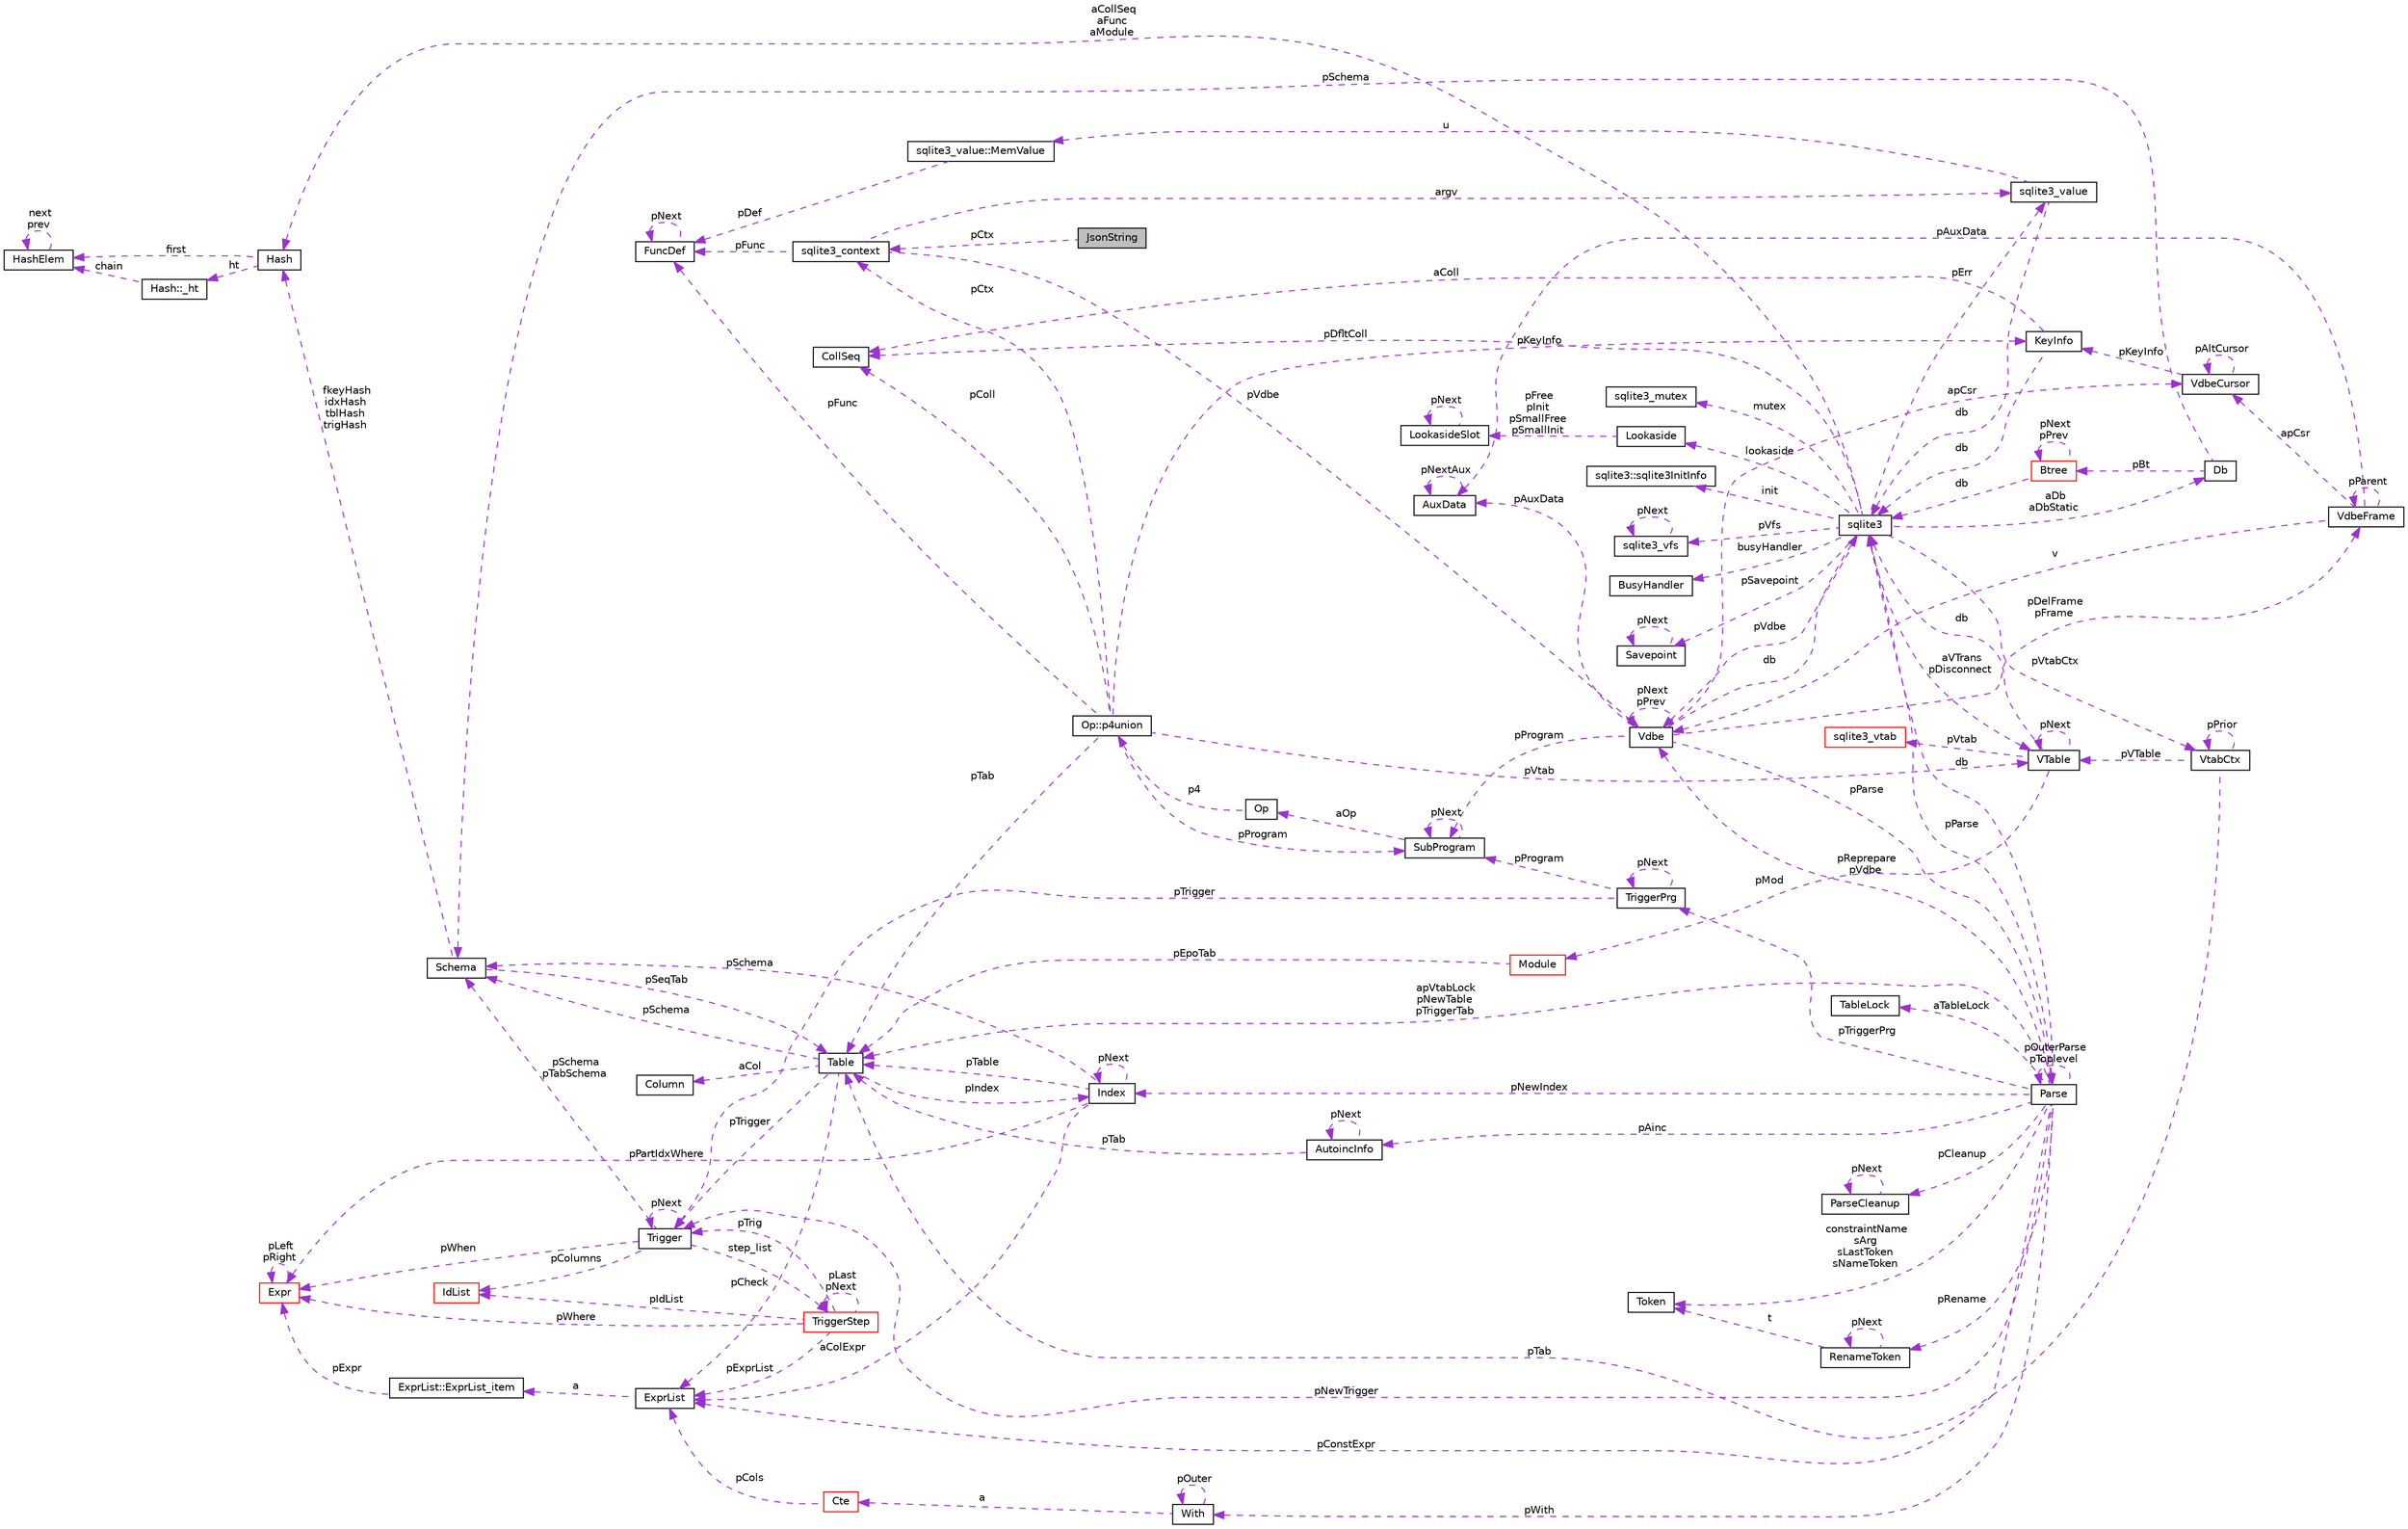 digraph "JsonString"
{
 // LATEX_PDF_SIZE
  edge [fontname="Helvetica",fontsize="10",labelfontname="Helvetica",labelfontsize="10"];
  node [fontname="Helvetica",fontsize="10",shape=record];
  rankdir="LR";
  Node1 [label="JsonString",height=0.2,width=0.4,color="black", fillcolor="grey75", style="filled", fontcolor="black",tooltip=" "];
  Node2 -> Node1 [dir="back",color="darkorchid3",fontsize="10",style="dashed",label=" pCtx" ,fontname="Helvetica"];
  Node2 [label="sqlite3_context",height=0.2,width=0.4,color="black", fillcolor="white", style="filled",URL="$db/d1b/sqlite3_8c.html#d8/ddd/structsqlite3__context",tooltip=" "];
  Node3 -> Node2 [dir="back",color="darkorchid3",fontsize="10",style="dashed",label=" pFunc" ,fontname="Helvetica"];
  Node3 [label="FuncDef",height=0.2,width=0.4,color="black", fillcolor="white", style="filled",URL="$d1/d3a/structFuncDef.html",tooltip=" "];
  Node3 -> Node3 [dir="back",color="darkorchid3",fontsize="10",style="dashed",label=" pNext" ,fontname="Helvetica"];
  Node4 -> Node2 [dir="back",color="darkorchid3",fontsize="10",style="dashed",label=" pVdbe" ,fontname="Helvetica"];
  Node4 [label="Vdbe",height=0.2,width=0.4,color="black", fillcolor="white", style="filled",URL="$db/d1b/sqlite3_8c.html#de/d53/structVdbe",tooltip=" "];
  Node5 -> Node4 [dir="back",color="darkorchid3",fontsize="10",style="dashed",label=" db" ,fontname="Helvetica"];
  Node5 [label="sqlite3",height=0.2,width=0.4,color="black", fillcolor="white", style="filled",URL="$d9/dcd/structsqlite3.html",tooltip=" "];
  Node6 -> Node5 [dir="back",color="darkorchid3",fontsize="10",style="dashed",label=" pVfs" ,fontname="Helvetica"];
  Node6 [label="sqlite3_vfs",height=0.2,width=0.4,color="black", fillcolor="white", style="filled",URL="$d3/d36/structsqlite3__vfs.html",tooltip=" "];
  Node6 -> Node6 [dir="back",color="darkorchid3",fontsize="10",style="dashed",label=" pNext" ,fontname="Helvetica"];
  Node4 -> Node5 [dir="back",color="darkorchid3",fontsize="10",style="dashed",label=" pVdbe" ,fontname="Helvetica"];
  Node7 -> Node5 [dir="back",color="darkorchid3",fontsize="10",style="dashed",label=" pDfltColl" ,fontname="Helvetica"];
  Node7 [label="CollSeq",height=0.2,width=0.4,color="black", fillcolor="white", style="filled",URL="$d1/d4e/structCollSeq.html",tooltip=" "];
  Node8 -> Node5 [dir="back",color="darkorchid3",fontsize="10",style="dashed",label=" mutex" ,fontname="Helvetica"];
  Node8 [label="sqlite3_mutex",height=0.2,width=0.4,color="black", fillcolor="white", style="filled",URL="$db/d1b/sqlite3_8c.html#d5/d3c/structsqlite3__mutex",tooltip=" "];
  Node9 -> Node5 [dir="back",color="darkorchid3",fontsize="10",style="dashed",label=" aDb\naDbStatic" ,fontname="Helvetica"];
  Node9 [label="Db",height=0.2,width=0.4,color="black", fillcolor="white", style="filled",URL="$db/d1b/sqlite3_8c.html#d2/d6b/structDb",tooltip=" "];
  Node10 -> Node9 [dir="back",color="darkorchid3",fontsize="10",style="dashed",label=" pBt" ,fontname="Helvetica"];
  Node10 [label="Btree",height=0.2,width=0.4,color="red", fillcolor="white", style="filled",URL="$db/d1b/sqlite3_8c.html#dd/db3/structBtree",tooltip=" "];
  Node5 -> Node10 [dir="back",color="darkorchid3",fontsize="10",style="dashed",label=" db" ,fontname="Helvetica"];
  Node10 -> Node10 [dir="back",color="darkorchid3",fontsize="10",style="dashed",label=" pNext\npPrev" ,fontname="Helvetica"];
  Node28 -> Node9 [dir="back",color="darkorchid3",fontsize="10",style="dashed",label=" pSchema" ,fontname="Helvetica"];
  Node28 [label="Schema",height=0.2,width=0.4,color="black", fillcolor="white", style="filled",URL="$db/d1b/sqlite3_8c.html#d8/db0/structSchema",tooltip=" "];
  Node29 -> Node28 [dir="back",color="darkorchid3",fontsize="10",style="dashed",label=" fkeyHash\nidxHash\ntblHash\ntrigHash" ,fontname="Helvetica"];
  Node29 [label="Hash",height=0.2,width=0.4,color="black", fillcolor="white", style="filled",URL="$db/d1b/sqlite3_8c.html#d1/dbe/structHash",tooltip=" "];
  Node30 -> Node29 [dir="back",color="darkorchid3",fontsize="10",style="dashed",label=" first" ,fontname="Helvetica"];
  Node30 [label="HashElem",height=0.2,width=0.4,color="black", fillcolor="white", style="filled",URL="$db/d1b/sqlite3_8c.html#da/d21/structHashElem",tooltip=" "];
  Node30 -> Node30 [dir="back",color="darkorchid3",fontsize="10",style="dashed",label=" next\nprev" ,fontname="Helvetica"];
  Node31 -> Node29 [dir="back",color="darkorchid3",fontsize="10",style="dashed",label=" ht" ,fontname="Helvetica"];
  Node31 [label="Hash::_ht",height=0.2,width=0.4,color="black", fillcolor="white", style="filled",URL="$db/d1b/sqlite3_8c.html#d7/d1f/structHash_1_1__ht",tooltip=" "];
  Node30 -> Node31 [dir="back",color="darkorchid3",fontsize="10",style="dashed",label=" chain" ,fontname="Helvetica"];
  Node32 -> Node28 [dir="back",color="darkorchid3",fontsize="10",style="dashed",label=" pSeqTab" ,fontname="Helvetica"];
  Node32 [label="Table",height=0.2,width=0.4,color="black", fillcolor="white", style="filled",URL="$db/d1b/sqlite3_8c.html#dc/dcb/structTable",tooltip=" "];
  Node33 -> Node32 [dir="back",color="darkorchid3",fontsize="10",style="dashed",label=" aCol" ,fontname="Helvetica"];
  Node33 [label="Column",height=0.2,width=0.4,color="black", fillcolor="white", style="filled",URL="$db/d1b/sqlite3_8c.html#dc/dc1/structColumn",tooltip=" "];
  Node34 -> Node32 [dir="back",color="darkorchid3",fontsize="10",style="dashed",label=" pIndex" ,fontname="Helvetica"];
  Node34 [label="Index",height=0.2,width=0.4,color="black", fillcolor="white", style="filled",URL="$db/d1b/sqlite3_8c.html#df/d86/structIndex",tooltip=" "];
  Node32 -> Node34 [dir="back",color="darkorchid3",fontsize="10",style="dashed",label=" pTable" ,fontname="Helvetica"];
  Node34 -> Node34 [dir="back",color="darkorchid3",fontsize="10",style="dashed",label=" pNext" ,fontname="Helvetica"];
  Node28 -> Node34 [dir="back",color="darkorchid3",fontsize="10",style="dashed",label=" pSchema" ,fontname="Helvetica"];
  Node35 -> Node34 [dir="back",color="darkorchid3",fontsize="10",style="dashed",label=" pPartIdxWhere" ,fontname="Helvetica"];
  Node35 [label="Expr",height=0.2,width=0.4,color="red", fillcolor="white", style="filled",URL="$db/d1b/sqlite3_8c.html#d4/dfb/structExpr",tooltip=" "];
  Node35 -> Node35 [dir="back",color="darkorchid3",fontsize="10",style="dashed",label=" pLeft\npRight" ,fontname="Helvetica"];
  Node37 -> Node34 [dir="back",color="darkorchid3",fontsize="10",style="dashed",label=" aColExpr" ,fontname="Helvetica"];
  Node37 [label="ExprList",height=0.2,width=0.4,color="black", fillcolor="white", style="filled",URL="$db/d1b/sqlite3_8c.html#d5/d5c/structExprList",tooltip=" "];
  Node38 -> Node37 [dir="back",color="darkorchid3",fontsize="10",style="dashed",label=" a" ,fontname="Helvetica"];
  Node38 [label="ExprList::ExprList_item",height=0.2,width=0.4,color="black", fillcolor="white", style="filled",URL="$db/d1b/sqlite3_8c.html#d8/dae/structExprList_1_1ExprList__item",tooltip=" "];
  Node35 -> Node38 [dir="back",color="darkorchid3",fontsize="10",style="dashed",label=" pExpr" ,fontname="Helvetica"];
  Node37 -> Node32 [dir="back",color="darkorchid3",fontsize="10",style="dashed",label=" pCheck" ,fontname="Helvetica"];
  Node41 -> Node32 [dir="back",color="darkorchid3",fontsize="10",style="dashed",label=" pTrigger" ,fontname="Helvetica"];
  Node41 [label="Trigger",height=0.2,width=0.4,color="black", fillcolor="white", style="filled",URL="$db/d1b/sqlite3_8c.html#dc/d15/structTrigger",tooltip=" "];
  Node35 -> Node41 [dir="back",color="darkorchid3",fontsize="10",style="dashed",label=" pWhen" ,fontname="Helvetica"];
  Node42 -> Node41 [dir="back",color="darkorchid3",fontsize="10",style="dashed",label=" pColumns" ,fontname="Helvetica"];
  Node42 [label="IdList",height=0.2,width=0.4,color="red", fillcolor="white", style="filled",URL="$db/d1b/sqlite3_8c.html#da/d69/structIdList",tooltip=" "];
  Node28 -> Node41 [dir="back",color="darkorchid3",fontsize="10",style="dashed",label=" pSchema\npTabSchema" ,fontname="Helvetica"];
  Node44 -> Node41 [dir="back",color="darkorchid3",fontsize="10",style="dashed",label=" step_list" ,fontname="Helvetica"];
  Node44 [label="TriggerStep",height=0.2,width=0.4,color="red", fillcolor="white", style="filled",URL="$db/d1b/sqlite3_8c.html#d5/da5/structTriggerStep",tooltip=" "];
  Node41 -> Node44 [dir="back",color="darkorchid3",fontsize="10",style="dashed",label=" pTrig" ,fontname="Helvetica"];
  Node35 -> Node44 [dir="back",color="darkorchid3",fontsize="10",style="dashed",label=" pWhere" ,fontname="Helvetica"];
  Node37 -> Node44 [dir="back",color="darkorchid3",fontsize="10",style="dashed",label=" pExprList" ,fontname="Helvetica"];
  Node42 -> Node44 [dir="back",color="darkorchid3",fontsize="10",style="dashed",label=" pIdList" ,fontname="Helvetica"];
  Node44 -> Node44 [dir="back",color="darkorchid3",fontsize="10",style="dashed",label=" pLast\npNext" ,fontname="Helvetica"];
  Node41 -> Node41 [dir="back",color="darkorchid3",fontsize="10",style="dashed",label=" pNext" ,fontname="Helvetica"];
  Node28 -> Node32 [dir="back",color="darkorchid3",fontsize="10",style="dashed",label=" pSchema" ,fontname="Helvetica"];
  Node53 -> Node5 [dir="back",color="darkorchid3",fontsize="10",style="dashed",label=" init" ,fontname="Helvetica"];
  Node53 [label="sqlite3::sqlite3InitInfo",height=0.2,width=0.4,color="black", fillcolor="white", style="filled",URL="$d9/dcd/structsqlite3.html#df/d52/structsqlite3_1_1sqlite3InitInfo",tooltip=" "];
  Node54 -> Node5 [dir="back",color="darkorchid3",fontsize="10",style="dashed",label=" pParse" ,fontname="Helvetica"];
  Node54 [label="Parse",height=0.2,width=0.4,color="black", fillcolor="white", style="filled",URL="$db/d1b/sqlite3_8c.html#db/dbb/structParse",tooltip=" "];
  Node5 -> Node54 [dir="back",color="darkorchid3",fontsize="10",style="dashed",label=" db" ,fontname="Helvetica"];
  Node4 -> Node54 [dir="back",color="darkorchid3",fontsize="10",style="dashed",label=" pReprepare\npVdbe" ,fontname="Helvetica"];
  Node37 -> Node54 [dir="back",color="darkorchid3",fontsize="10",style="dashed",label=" pConstExpr" ,fontname="Helvetica"];
  Node55 -> Node54 [dir="back",color="darkorchid3",fontsize="10",style="dashed",label=" constraintName\nsArg\nsLastToken\nsNameToken" ,fontname="Helvetica"];
  Node55 [label="Token",height=0.2,width=0.4,color="black", fillcolor="white", style="filled",URL="$db/d1b/sqlite3_8c.html#df/dcd/structToken",tooltip=" "];
  Node56 -> Node54 [dir="back",color="darkorchid3",fontsize="10",style="dashed",label=" aTableLock" ,fontname="Helvetica"];
  Node56 [label="TableLock",height=0.2,width=0.4,color="black", fillcolor="white", style="filled",URL="$db/d1b/sqlite3_8c.html#d1/d79/structTableLock",tooltip=" "];
  Node57 -> Node54 [dir="back",color="darkorchid3",fontsize="10",style="dashed",label=" pAinc" ,fontname="Helvetica"];
  Node57 [label="AutoincInfo",height=0.2,width=0.4,color="black", fillcolor="white", style="filled",URL="$db/d1b/sqlite3_8c.html#db/d7b/structAutoincInfo",tooltip=" "];
  Node57 -> Node57 [dir="back",color="darkorchid3",fontsize="10",style="dashed",label=" pNext" ,fontname="Helvetica"];
  Node32 -> Node57 [dir="back",color="darkorchid3",fontsize="10",style="dashed",label=" pTab" ,fontname="Helvetica"];
  Node54 -> Node54 [dir="back",color="darkorchid3",fontsize="10",style="dashed",label=" pOuterParse\npToplevel" ,fontname="Helvetica"];
  Node32 -> Node54 [dir="back",color="darkorchid3",fontsize="10",style="dashed",label=" apVtabLock\npNewTable\npTriggerTab" ,fontname="Helvetica"];
  Node58 -> Node54 [dir="back",color="darkorchid3",fontsize="10",style="dashed",label=" pTriggerPrg" ,fontname="Helvetica"];
  Node58 [label="TriggerPrg",height=0.2,width=0.4,color="black", fillcolor="white", style="filled",URL="$db/d1b/sqlite3_8c.html#d9/d62/structTriggerPrg",tooltip=" "];
  Node41 -> Node58 [dir="back",color="darkorchid3",fontsize="10",style="dashed",label=" pTrigger" ,fontname="Helvetica"];
  Node58 -> Node58 [dir="back",color="darkorchid3",fontsize="10",style="dashed",label=" pNext" ,fontname="Helvetica"];
  Node59 -> Node58 [dir="back",color="darkorchid3",fontsize="10",style="dashed",label=" pProgram" ,fontname="Helvetica"];
  Node59 [label="SubProgram",height=0.2,width=0.4,color="black", fillcolor="white", style="filled",URL="$db/d1b/sqlite3_8c.html#de/d7a/structSubProgram",tooltip=" "];
  Node60 -> Node59 [dir="back",color="darkorchid3",fontsize="10",style="dashed",label=" aOp" ,fontname="Helvetica"];
  Node60 [label="Op",height=0.2,width=0.4,color="black", fillcolor="white", style="filled",URL="$db/d1b/sqlite3_8c.html#d5/d1d/structVdbeOp",tooltip=" "];
  Node61 -> Node60 [dir="back",color="darkorchid3",fontsize="10",style="dashed",label=" p4" ,fontname="Helvetica"];
  Node61 [label="Op::p4union",height=0.2,width=0.4,color="black", fillcolor="white", style="filled",URL="$db/d1b/sqlite3_8c.html#dd/d82/unionVdbeOp_1_1p4union",tooltip=" "];
  Node3 -> Node61 [dir="back",color="darkorchid3",fontsize="10",style="dashed",label=" pFunc" ,fontname="Helvetica"];
  Node2 -> Node61 [dir="back",color="darkorchid3",fontsize="10",style="dashed",label=" pCtx" ,fontname="Helvetica"];
  Node7 -> Node61 [dir="back",color="darkorchid3",fontsize="10",style="dashed",label=" pColl" ,fontname="Helvetica"];
  Node62 -> Node61 [dir="back",color="darkorchid3",fontsize="10",style="dashed",label=" pVtab" ,fontname="Helvetica"];
  Node62 [label="VTable",height=0.2,width=0.4,color="black", fillcolor="white", style="filled",URL="$db/d1b/sqlite3_8c.html#d9/dde/structVTable",tooltip=" "];
  Node5 -> Node62 [dir="back",color="darkorchid3",fontsize="10",style="dashed",label=" db" ,fontname="Helvetica"];
  Node63 -> Node62 [dir="back",color="darkorchid3",fontsize="10",style="dashed",label=" pMod" ,fontname="Helvetica"];
  Node63 [label="Module",height=0.2,width=0.4,color="red", fillcolor="white", style="filled",URL="$d0/dc5/structModule.html",tooltip=" "];
  Node32 -> Node63 [dir="back",color="darkorchid3",fontsize="10",style="dashed",label=" pEpoTab" ,fontname="Helvetica"];
  Node65 -> Node62 [dir="back",color="darkorchid3",fontsize="10",style="dashed",label=" pVtab" ,fontname="Helvetica"];
  Node65 [label="sqlite3_vtab",height=0.2,width=0.4,color="red", fillcolor="white", style="filled",URL="$de/dd3/sqlite3_8h.html#d3/d12/structsqlite3__vtab",tooltip=" "];
  Node62 -> Node62 [dir="back",color="darkorchid3",fontsize="10",style="dashed",label=" pNext" ,fontname="Helvetica"];
  Node25 -> Node61 [dir="back",color="darkorchid3",fontsize="10",style="dashed",label=" pKeyInfo" ,fontname="Helvetica"];
  Node25 [label="KeyInfo",height=0.2,width=0.4,color="black", fillcolor="white", style="filled",URL="$db/d1b/sqlite3_8c.html#d2/d51/structKeyInfo",tooltip=" "];
  Node5 -> Node25 [dir="back",color="darkorchid3",fontsize="10",style="dashed",label=" db" ,fontname="Helvetica"];
  Node7 -> Node25 [dir="back",color="darkorchid3",fontsize="10",style="dashed",label=" aColl" ,fontname="Helvetica"];
  Node59 -> Node61 [dir="back",color="darkorchid3",fontsize="10",style="dashed",label=" pProgram" ,fontname="Helvetica"];
  Node32 -> Node61 [dir="back",color="darkorchid3",fontsize="10",style="dashed",label=" pTab" ,fontname="Helvetica"];
  Node59 -> Node59 [dir="back",color="darkorchid3",fontsize="10",style="dashed",label=" pNext" ,fontname="Helvetica"];
  Node66 -> Node54 [dir="back",color="darkorchid3",fontsize="10",style="dashed",label=" pCleanup" ,fontname="Helvetica"];
  Node66 [label="ParseCleanup",height=0.2,width=0.4,color="black", fillcolor="white", style="filled",URL="$de/d52/structParseCleanup.html",tooltip=" "];
  Node66 -> Node66 [dir="back",color="darkorchid3",fontsize="10",style="dashed",label=" pNext" ,fontname="Helvetica"];
  Node34 -> Node54 [dir="back",color="darkorchid3",fontsize="10",style="dashed",label=" pNewIndex" ,fontname="Helvetica"];
  Node41 -> Node54 [dir="back",color="darkorchid3",fontsize="10",style="dashed",label=" pNewTrigger" ,fontname="Helvetica"];
  Node48 -> Node54 [dir="back",color="darkorchid3",fontsize="10",style="dashed",label=" pWith" ,fontname="Helvetica"];
  Node48 [label="With",height=0.2,width=0.4,color="black", fillcolor="white", style="filled",URL="$db/d1b/sqlite3_8c.html#df/d70/structWith",tooltip=" "];
  Node48 -> Node48 [dir="back",color="darkorchid3",fontsize="10",style="dashed",label=" pOuter" ,fontname="Helvetica"];
  Node49 -> Node48 [dir="back",color="darkorchid3",fontsize="10",style="dashed",label=" a" ,fontname="Helvetica"];
  Node49 [label="Cte",height=0.2,width=0.4,color="red", fillcolor="white", style="filled",URL="$db/d1b/sqlite3_8c.html#da/dbd/structCte",tooltip=" "];
  Node37 -> Node49 [dir="back",color="darkorchid3",fontsize="10",style="dashed",label=" pCols" ,fontname="Helvetica"];
  Node67 -> Node54 [dir="back",color="darkorchid3",fontsize="10",style="dashed",label=" pRename" ,fontname="Helvetica"];
  Node67 [label="RenameToken",height=0.2,width=0.4,color="black", fillcolor="white", style="filled",URL="$db/d1b/sqlite3_8c.html#d7/db5/structRenameToken",tooltip=" "];
  Node55 -> Node67 [dir="back",color="darkorchid3",fontsize="10",style="dashed",label=" t" ,fontname="Helvetica"];
  Node67 -> Node67 [dir="back",color="darkorchid3",fontsize="10",style="dashed",label=" pNext" ,fontname="Helvetica"];
  Node68 -> Node5 [dir="back",color="darkorchid3",fontsize="10",style="dashed",label=" pErr" ,fontname="Helvetica"];
  Node68 [label="sqlite3_value",height=0.2,width=0.4,color="black", fillcolor="white", style="filled",URL="$d0/d9c/structsqlite3__value.html",tooltip=" "];
  Node69 -> Node68 [dir="back",color="darkorchid3",fontsize="10",style="dashed",label=" u" ,fontname="Helvetica"];
  Node69 [label="sqlite3_value::MemValue",height=0.2,width=0.4,color="black", fillcolor="white", style="filled",URL="$d0/d9c/structsqlite3__value.html#d5/da9/unionsqlite3__value_1_1MemValue",tooltip=" "];
  Node3 -> Node69 [dir="back",color="darkorchid3",fontsize="10",style="dashed",label=" pDef" ,fontname="Helvetica"];
  Node5 -> Node68 [dir="back",color="darkorchid3",fontsize="10",style="dashed",label=" db" ,fontname="Helvetica"];
  Node70 -> Node5 [dir="back",color="darkorchid3",fontsize="10",style="dashed",label=" lookaside" ,fontname="Helvetica"];
  Node70 [label="Lookaside",height=0.2,width=0.4,color="black", fillcolor="white", style="filled",URL="$db/d1b/sqlite3_8c.html#d9/d54/structLookaside",tooltip=" "];
  Node71 -> Node70 [dir="back",color="darkorchid3",fontsize="10",style="dashed",label=" pFree\npInit\npSmallFree\npSmallInit" ,fontname="Helvetica"];
  Node71 [label="LookasideSlot",height=0.2,width=0.4,color="black", fillcolor="white", style="filled",URL="$db/d1b/sqlite3_8c.html#d1/de0/structLookasideSlot",tooltip=" "];
  Node71 -> Node71 [dir="back",color="darkorchid3",fontsize="10",style="dashed",label=" pNext" ,fontname="Helvetica"];
  Node29 -> Node5 [dir="back",color="darkorchid3",fontsize="10",style="dashed",label=" aCollSeq\naFunc\naModule" ,fontname="Helvetica"];
  Node72 -> Node5 [dir="back",color="darkorchid3",fontsize="10",style="dashed",label=" pVtabCtx" ,fontname="Helvetica"];
  Node72 [label="VtabCtx",height=0.2,width=0.4,color="black", fillcolor="white", style="filled",URL="$db/d1b/sqlite3_8c.html#d3/d4f/structVtabCtx",tooltip=" "];
  Node62 -> Node72 [dir="back",color="darkorchid3",fontsize="10",style="dashed",label=" pVTable" ,fontname="Helvetica"];
  Node32 -> Node72 [dir="back",color="darkorchid3",fontsize="10",style="dashed",label=" pTab" ,fontname="Helvetica"];
  Node72 -> Node72 [dir="back",color="darkorchid3",fontsize="10",style="dashed",label=" pPrior" ,fontname="Helvetica"];
  Node62 -> Node5 [dir="back",color="darkorchid3",fontsize="10",style="dashed",label=" aVTrans\npDisconnect" ,fontname="Helvetica"];
  Node73 -> Node5 [dir="back",color="darkorchid3",fontsize="10",style="dashed",label=" busyHandler" ,fontname="Helvetica"];
  Node73 [label="BusyHandler",height=0.2,width=0.4,color="black", fillcolor="white", style="filled",URL="$dc/d2e/structBusyHandler.html",tooltip=" "];
  Node74 -> Node5 [dir="back",color="darkorchid3",fontsize="10",style="dashed",label=" pSavepoint" ,fontname="Helvetica"];
  Node74 [label="Savepoint",height=0.2,width=0.4,color="black", fillcolor="white", style="filled",URL="$db/d1b/sqlite3_8c.html#d3/d2f/structSavepoint",tooltip=" "];
  Node74 -> Node74 [dir="back",color="darkorchid3",fontsize="10",style="dashed",label=" pNext" ,fontname="Helvetica"];
  Node4 -> Node4 [dir="back",color="darkorchid3",fontsize="10",style="dashed",label=" pNext\npPrev" ,fontname="Helvetica"];
  Node54 -> Node4 [dir="back",color="darkorchid3",fontsize="10",style="dashed",label=" pParse" ,fontname="Helvetica"];
  Node75 -> Node4 [dir="back",color="darkorchid3",fontsize="10",style="dashed",label=" apCsr" ,fontname="Helvetica"];
  Node75 [label="VdbeCursor",height=0.2,width=0.4,color="black", fillcolor="white", style="filled",URL="$db/d1b/sqlite3_8c.html#d0/dd5/structVdbeCursor",tooltip=" "];
  Node75 -> Node75 [dir="back",color="darkorchid3",fontsize="10",style="dashed",label=" pAltCursor" ,fontname="Helvetica"];
  Node25 -> Node75 [dir="back",color="darkorchid3",fontsize="10",style="dashed",label=" pKeyInfo" ,fontname="Helvetica"];
  Node76 -> Node4 [dir="back",color="darkorchid3",fontsize="10",style="dashed",label=" pDelFrame\npFrame" ,fontname="Helvetica"];
  Node76 [label="VdbeFrame",height=0.2,width=0.4,color="black", fillcolor="white", style="filled",URL="$db/d1b/sqlite3_8c.html#df/db1/structVdbeFrame",tooltip=" "];
  Node4 -> Node76 [dir="back",color="darkorchid3",fontsize="10",style="dashed",label=" v" ,fontname="Helvetica"];
  Node76 -> Node76 [dir="back",color="darkorchid3",fontsize="10",style="dashed",label=" pParent" ,fontname="Helvetica"];
  Node75 -> Node76 [dir="back",color="darkorchid3",fontsize="10",style="dashed",label=" apCsr" ,fontname="Helvetica"];
  Node77 -> Node76 [dir="back",color="darkorchid3",fontsize="10",style="dashed",label=" pAuxData" ,fontname="Helvetica"];
  Node77 [label="AuxData",height=0.2,width=0.4,color="black", fillcolor="white", style="filled",URL="$d7/d4c/structAuxData.html",tooltip=" "];
  Node77 -> Node77 [dir="back",color="darkorchid3",fontsize="10",style="dashed",label=" pNextAux" ,fontname="Helvetica"];
  Node59 -> Node4 [dir="back",color="darkorchid3",fontsize="10",style="dashed",label=" pProgram" ,fontname="Helvetica"];
  Node77 -> Node4 [dir="back",color="darkorchid3",fontsize="10",style="dashed",label=" pAuxData" ,fontname="Helvetica"];
  Node68 -> Node2 [dir="back",color="darkorchid3",fontsize="10",style="dashed",label=" argv" ,fontname="Helvetica"];
}
